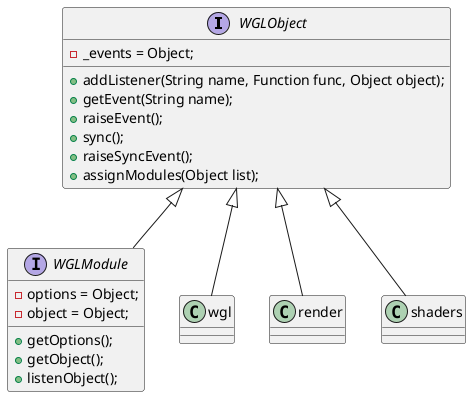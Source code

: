 @startuml
interface WGLObject{
    -_events = Object;
    +addListener(String name, Function func, Object object);
    +getEvent(String name);
    +raiseEvent();
    +sync();
    +raiseSyncEvent();
    +assignModules(Object list);
}
interface WGLModule{
    -options = Object;
    -object = Object;
    +getOptions();
    +getObject();
    +listenObject();
}
WGLObject <|-- WGLModule
WGLObject <|-- wgl  
WGLObject <|-- render  
WGLObject <|-- shaders  
@enduml